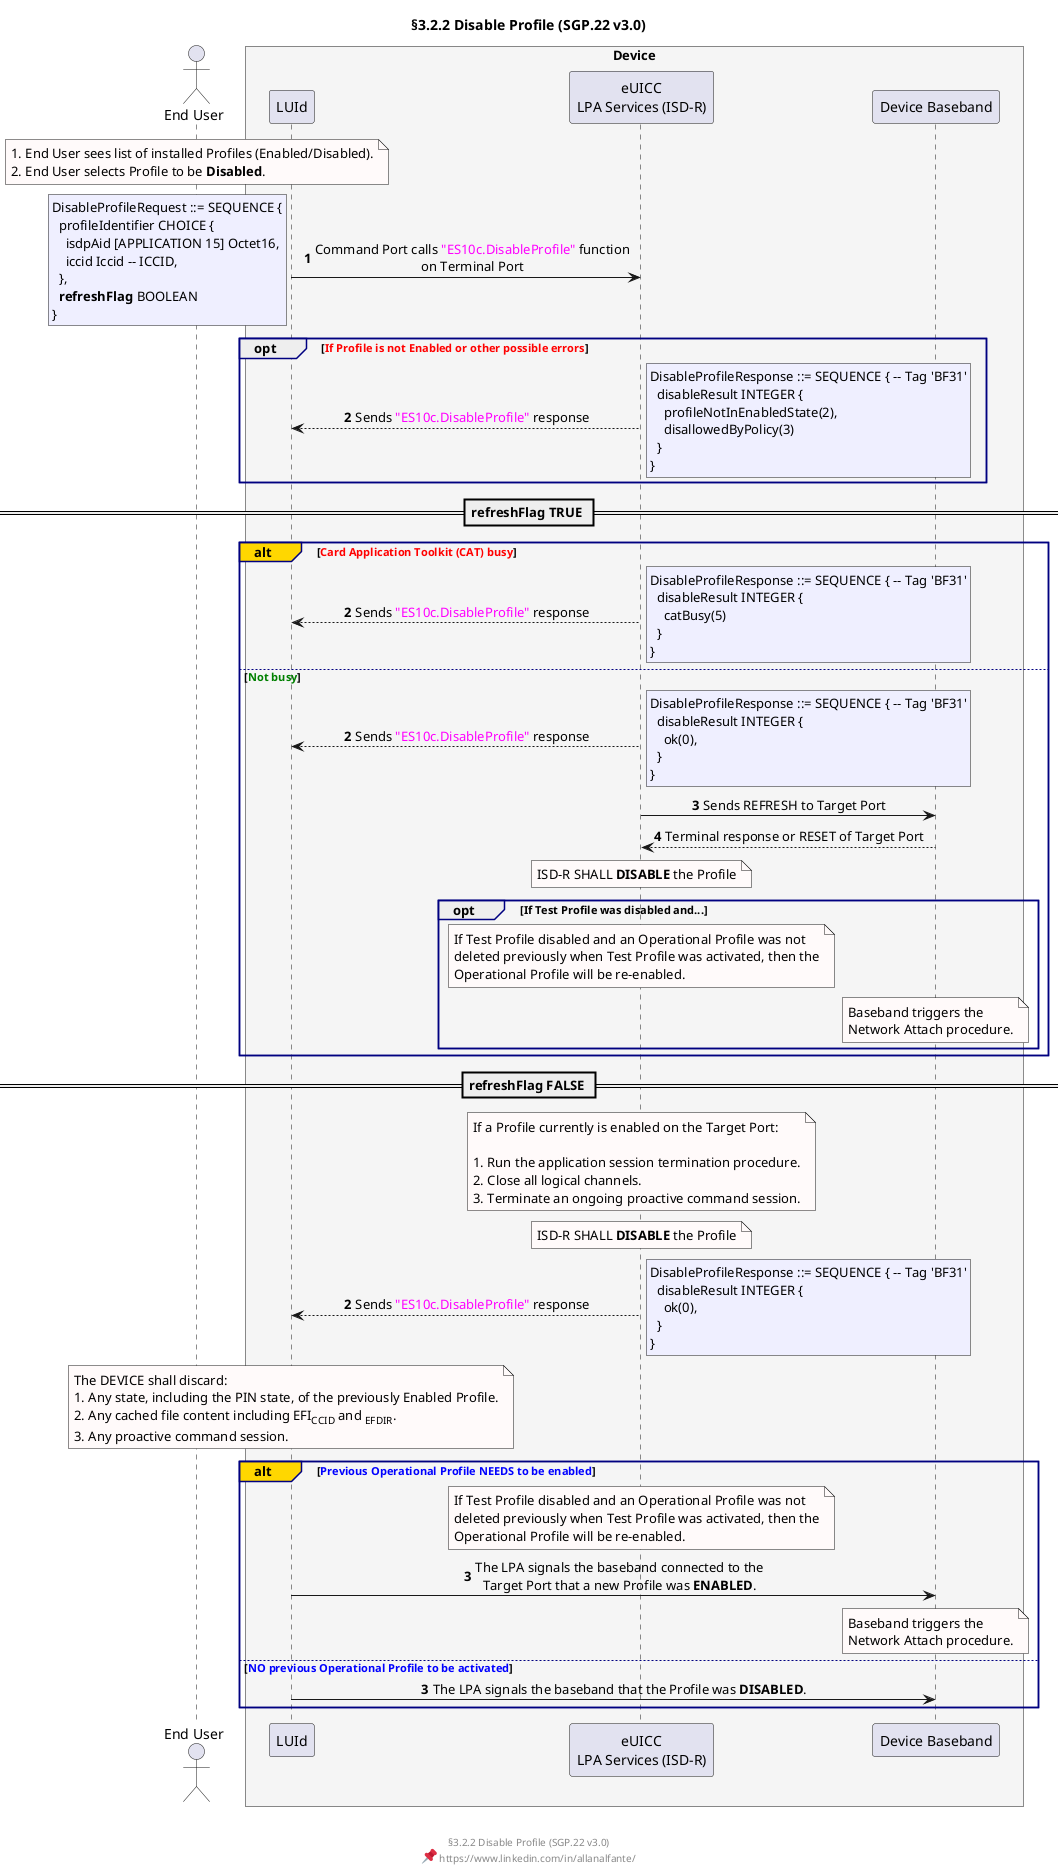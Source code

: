 @startuml disable_profile
autonumber
title §3.2.2 Disable Profile (SGP.22 v3.0)
footer \n\n§3.2.2 Disable Profile (SGP.22 v3.0)\n<:1f4cc:> https://www.linkedin.com/in/allanalfante/
skinparam sequenceMessageAlign center
skinparam ParticipantPadding 20
skinparam BoxPadding 10
skinparam SequenceGroupBorderColor #Navy

'''
'PARTICPANTS
''''
actor "End User" as user
box "Device" #WhiteSmoke
  participant "LUId" as luid
  participant "eUICC\nLPA Services (ISD-R)" as services
  participant "Device Baseband" as baseband
end box

'''
'CALL FLOW
''''
note over user #Snow
1. End User sees list of installed Profiles (Enabled/Disabled).
2. End User selects Profile to be **Disabled**.
end note


luid -> services: Command Port calls <font color=magenta>"ES10c.DisableProfile"</font> function\non Terminal Port
  rnote left #Motivation
    DisableProfileRequest ::= SEQUENCE {
      profileIdentifier CHOICE {
        isdpAid [APPLICATION 15] Octet16,
        iccid Iccid -- ICCID,
      },
      **refreshFlag** BOOLEAN
    } 
  end note

opt <font color=red>If Profile is not Enabled or other possible errors</font>
  services --> luid: Sends <font color=magenta>"ES10c.DisableProfile"</font> response
    rnote right #Motivation
      DisableProfileResponse ::= SEQUENCE { -- Tag 'BF31'
        disableResult INTEGER {
          profileNotInEnabledState(2),
          disallowedByPolicy(3)
        }
      }
    end note
end

== refreshFlag TRUE ==

  alt#Gold <font color=red>Card Application Toolkit (CAT) busy</font>
    autonumber 2
    services --> luid: Sends <font color=magenta>"ES10c.DisableProfile"</font> response
    rnote right #Motivation
      DisableProfileResponse ::= SEQUENCE { -- Tag 'BF31'
        disableResult INTEGER {
          catBusy(5)
        }
      }
    end note    
  else <font color=green>Not busy</font>
  autonumber 2
  services --> luid: Sends <font color=magenta>"ES10c.DisableProfile"</font> response
    rnote right #Motivation
      DisableProfileResponse ::= SEQUENCE { -- Tag 'BF31'
        disableResult INTEGER {
          ok(0),
        }
      }
    end note
    services -> baseband: Sends REFRESH to Target Port
    baseband --> services: Terminal response or RESET of Target Port

    note over services #Snow
    ISD-R SHALL **DISABLE** the Profile
    end note

    opt If Test Profile was disabled and...
      note over services #Snow
      If Test Profile disabled and an Operational Profile was not
      deleted previously when Test Profile was activated, then the
      Operational Profile will be re-enabled.
      end note

      note over baseband #Snow
      Baseband triggers the 
      Network Attach procedure.
      end note      
  end
  end


== refreshFlag FALSE ==

note over services #Snow
If a Profile currently is enabled on the Target Port:

1. Run the application session termination procedure.
2. Close all logical channels.
3. Terminate an ongoing proactive command session.
end note

note over services #Snow
ISD-R SHALL **DISABLE** the Profile
end note
autonumber 2
services --> luid: Sends <font color=magenta>"ES10c.DisableProfile"</font> response
  rnote right #Motivation
    DisableProfileResponse ::= SEQUENCE { -- Tag 'BF31'
      disableResult INTEGER {
        ok(0),
      }
    }
  end note
note over luid #Snow
The DEVICE shall discard:
1. Any state, including the PIN state, of the previously Enabled Profile.
2. Any cached file content including EFI<sub>CCID</sub> and <sub>EFDIR</sub>.
3. Any proactive command session.
end note  

alt#Gold <font color=Blue>Previous Operational Profile NEEDS to be enabled</font>
  note over services #Snow
  If Test Profile disabled and an Operational Profile was not
  deleted previously when Test Profile was activated, then the
  Operational Profile will be re-enabled.
  end note

  luid -> baseband: The LPA signals the baseband connected to the\nTarget Port that a new Profile was **ENABLED**.

  note over baseband #Snow
  Baseband triggers the 
  Network Attach procedure.
  end note

else <font color=Blue>NO previous Operational Profile to be activated</font>
  autonumber 3
  luid -> baseband: The LPA signals the baseband that the Profile was **DISABLED**.
end


@enduml